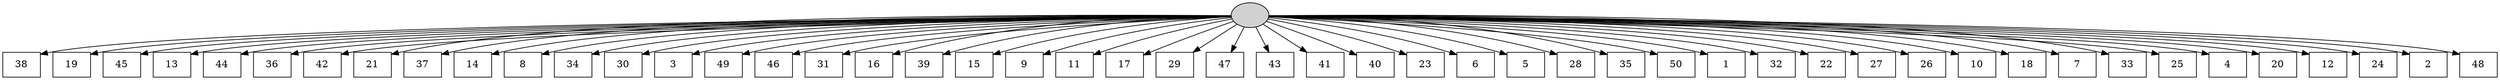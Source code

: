 digraph G {
0[style=filled, fillcolor=grey82, label=""];
1[shape=box,style=filled, fillcolor=white,label="38\n"];
2[shape=box,style=filled, fillcolor=white,label="19\n"];
3[shape=box,style=filled, fillcolor=white,label="45\n"];
4[shape=box,style=filled, fillcolor=white,label="13\n"];
5[shape=box,style=filled, fillcolor=white,label="44\n"];
6[shape=box,style=filled, fillcolor=white,label="36\n"];
7[shape=box,style=filled, fillcolor=white,label="42\n"];
8[shape=box,style=filled, fillcolor=white,label="21\n"];
9[shape=box,style=filled, fillcolor=white,label="37\n"];
10[shape=box,style=filled, fillcolor=white,label="14\n"];
11[shape=box,style=filled, fillcolor=white,label="8\n"];
12[shape=box,style=filled, fillcolor=white,label="34\n"];
13[shape=box,style=filled, fillcolor=white,label="30\n"];
14[shape=box,style=filled, fillcolor=white,label="3\n"];
15[shape=box,style=filled, fillcolor=white,label="49\n"];
16[shape=box,style=filled, fillcolor=white,label="46\n"];
17[shape=box,style=filled, fillcolor=white,label="31\n"];
18[shape=box,style=filled, fillcolor=white,label="16\n"];
19[shape=box,style=filled, fillcolor=white,label="39\n"];
20[shape=box,style=filled, fillcolor=white,label="15\n"];
21[shape=box,style=filled, fillcolor=white,label="9\n"];
22[shape=box,style=filled, fillcolor=white,label="11\n"];
23[shape=box,style=filled, fillcolor=white,label="17\n"];
24[shape=box,style=filled, fillcolor=white,label="29\n"];
25[shape=box,style=filled, fillcolor=white,label="47\n"];
26[shape=box,style=filled, fillcolor=white,label="43\n"];
27[shape=box,style=filled, fillcolor=white,label="41\n"];
28[shape=box,style=filled, fillcolor=white,label="40\n"];
29[shape=box,style=filled, fillcolor=white,label="23\n"];
30[shape=box,style=filled, fillcolor=white,label="6\n"];
31[shape=box,style=filled, fillcolor=white,label="5\n"];
32[shape=box,style=filled, fillcolor=white,label="28\n"];
33[shape=box,style=filled, fillcolor=white,label="35\n"];
34[shape=box,style=filled, fillcolor=white,label="50\n"];
35[shape=box,style=filled, fillcolor=white,label="1\n"];
36[shape=box,style=filled, fillcolor=white,label="32\n"];
37[shape=box,style=filled, fillcolor=white,label="22\n"];
38[shape=box,style=filled, fillcolor=white,label="27\n"];
39[shape=box,style=filled, fillcolor=white,label="26\n"];
40[shape=box,style=filled, fillcolor=white,label="10\n"];
41[shape=box,style=filled, fillcolor=white,label="18\n"];
42[shape=box,style=filled, fillcolor=white,label="7\n"];
43[shape=box,style=filled, fillcolor=white,label="33\n"];
44[shape=box,style=filled, fillcolor=white,label="25\n"];
45[shape=box,style=filled, fillcolor=white,label="4\n"];
46[shape=box,style=filled, fillcolor=white,label="20\n"];
47[shape=box,style=filled, fillcolor=white,label="12\n"];
48[shape=box,style=filled, fillcolor=white,label="24\n"];
49[shape=box,style=filled, fillcolor=white,label="2\n"];
50[shape=box,style=filled, fillcolor=white,label="48\n"];
0->1 ;
0->2 ;
0->3 ;
0->4 ;
0->5 ;
0->6 ;
0->7 ;
0->8 ;
0->9 ;
0->10 ;
0->11 ;
0->12 ;
0->13 ;
0->14 ;
0->15 ;
0->16 ;
0->17 ;
0->18 ;
0->19 ;
0->20 ;
0->21 ;
0->22 ;
0->23 ;
0->24 ;
0->25 ;
0->26 ;
0->27 ;
0->28 ;
0->29 ;
0->30 ;
0->31 ;
0->32 ;
0->33 ;
0->34 ;
0->35 ;
0->36 ;
0->37 ;
0->38 ;
0->39 ;
0->40 ;
0->41 ;
0->42 ;
0->43 ;
0->44 ;
0->45 ;
0->46 ;
0->47 ;
0->48 ;
0->49 ;
0->50 ;
}
